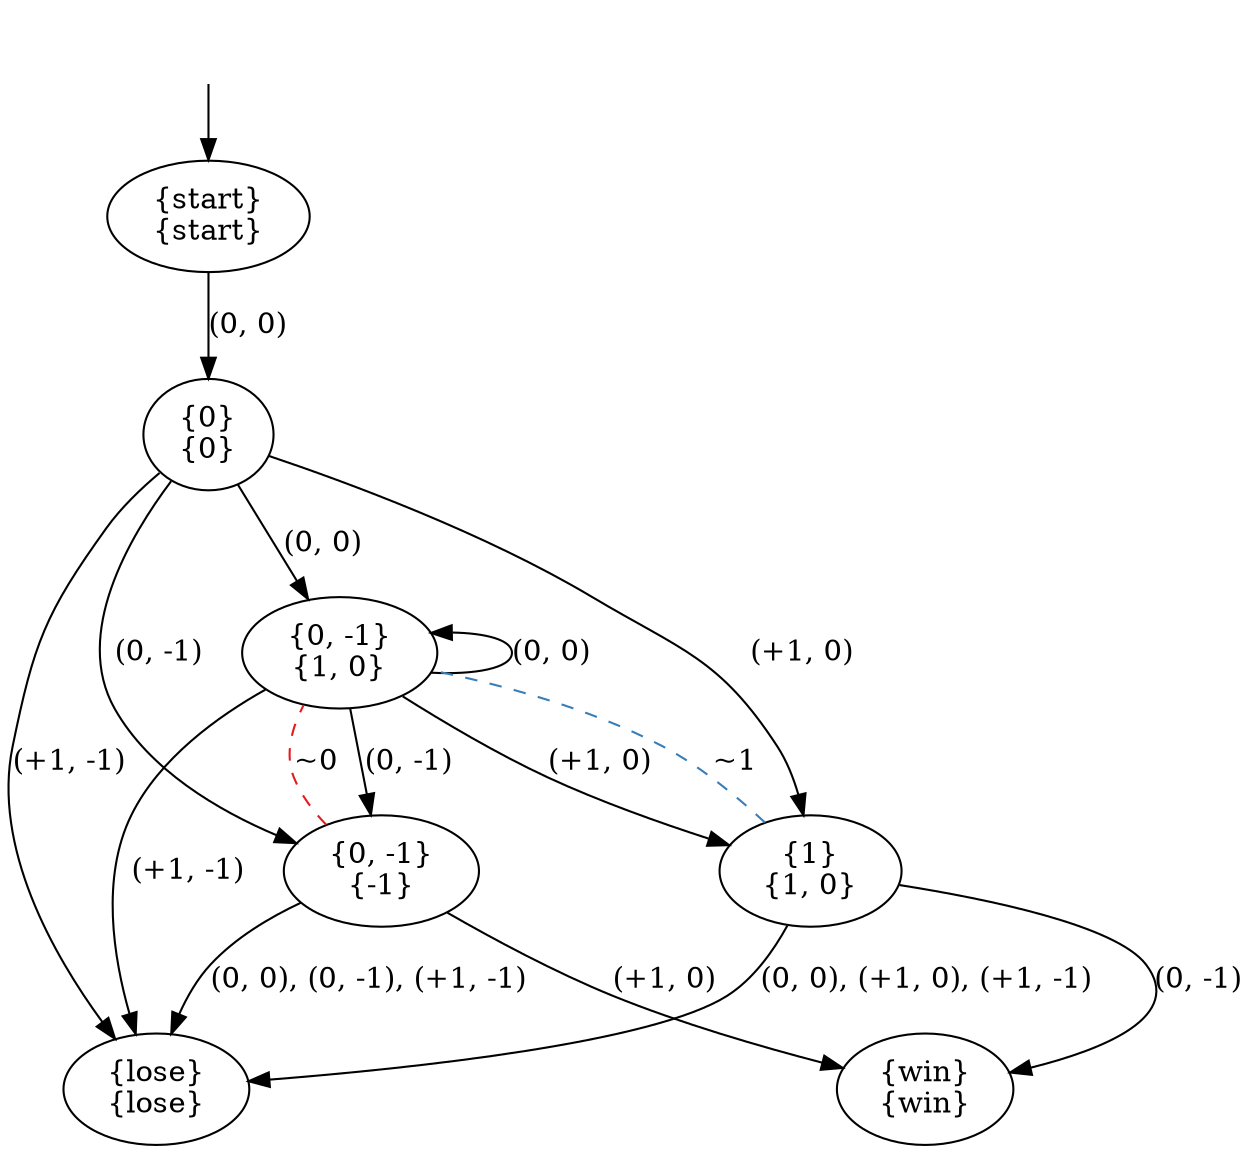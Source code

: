 digraph  {
concentrate=False;
nodesep=0.5;
ranksep=0.5;
splines=True;
4676471832 [label="{start}\n{start}"];
4676471944 [label="{0}\n{0}"];
4676471272 [label="{0, -1}\n{1, 0}"];
4676472112 [label="{1}\n{1, 0}"];
4676472336 [label="{0, -1}\n{-1}"];
4676472560 [label="{lose}\n{lose}"];
4676434016 [label="{win}\n{win}"];
hidden [label="", shape=none];
4676471832 -> 4676471944  [action="('0', '0')", key="('0', '0')", label="(0, 0)"];
4676471944 -> 4676471272  [action="('0', '0')", key="('0', '0')", label="(0, 0)"];
4676471944 -> 4676472112  [action="('+1', '0')", key="('+1', '0')", label="(+1, 0)"];
4676471944 -> 4676472336  [action="('0', '-1')", key="('0', '-1')", label="(0, -1)"];
4676471944 -> 4676472560  [action="('+1', '-1')", key="('+1', '-1')", label="(+1, -1)"];
4676471272 -> 4676471272  [action="('0', '0')", dir=back, key="('0', '0')", label="(0, 0)"];
4676471272 -> 4676472112  [action="('+1', '0')", key="('+1', '0')", label="(+1, 0)"];
4676471272 -> 4676472336  [action="('0', '-1')", key="('0', '-1')", label="(0, -1)"];
4676471272 -> 4676472560  [action="('+1', '-1')", key="('+1', '-1')", label="(+1, -1)"];
4676472112 -> 4676434016  [action="('0', '-1')", key="('0', '-1')", label="(0, -1)"];
4676472112 -> 4676472560  [action="(('0', '0'), ('+1', '0'), ('+1', '-1'))", key="(('0', '0'), ('+1', '0'), ('+1', '-1'))", label="(0, 0), (+1, 0), (+1, -1)"];
4676472112 -> 4676471272  [arrowhead=none, color=2, colorscheme=set19, constraint=True, key=0, label="~1", style=dashed];
4676472336 -> 4676434016  [action="('+1', '0')", key="('+1', '0')", label="(+1, 0)"];
4676472336 -> 4676472560  [action="(('0', '0'), ('0', '-1'), ('+1', '-1'))", key="(('0', '0'), ('0', '-1'), ('+1', '-1'))", label="(0, 0), (0, -1), (+1, -1)"];
4676472336 -> 4676471272  [arrowhead=none, color=1, colorscheme=set19, constraint=True, key=0, label="~0", style=dashed];
hidden -> 4676471832  [key=0];
}
